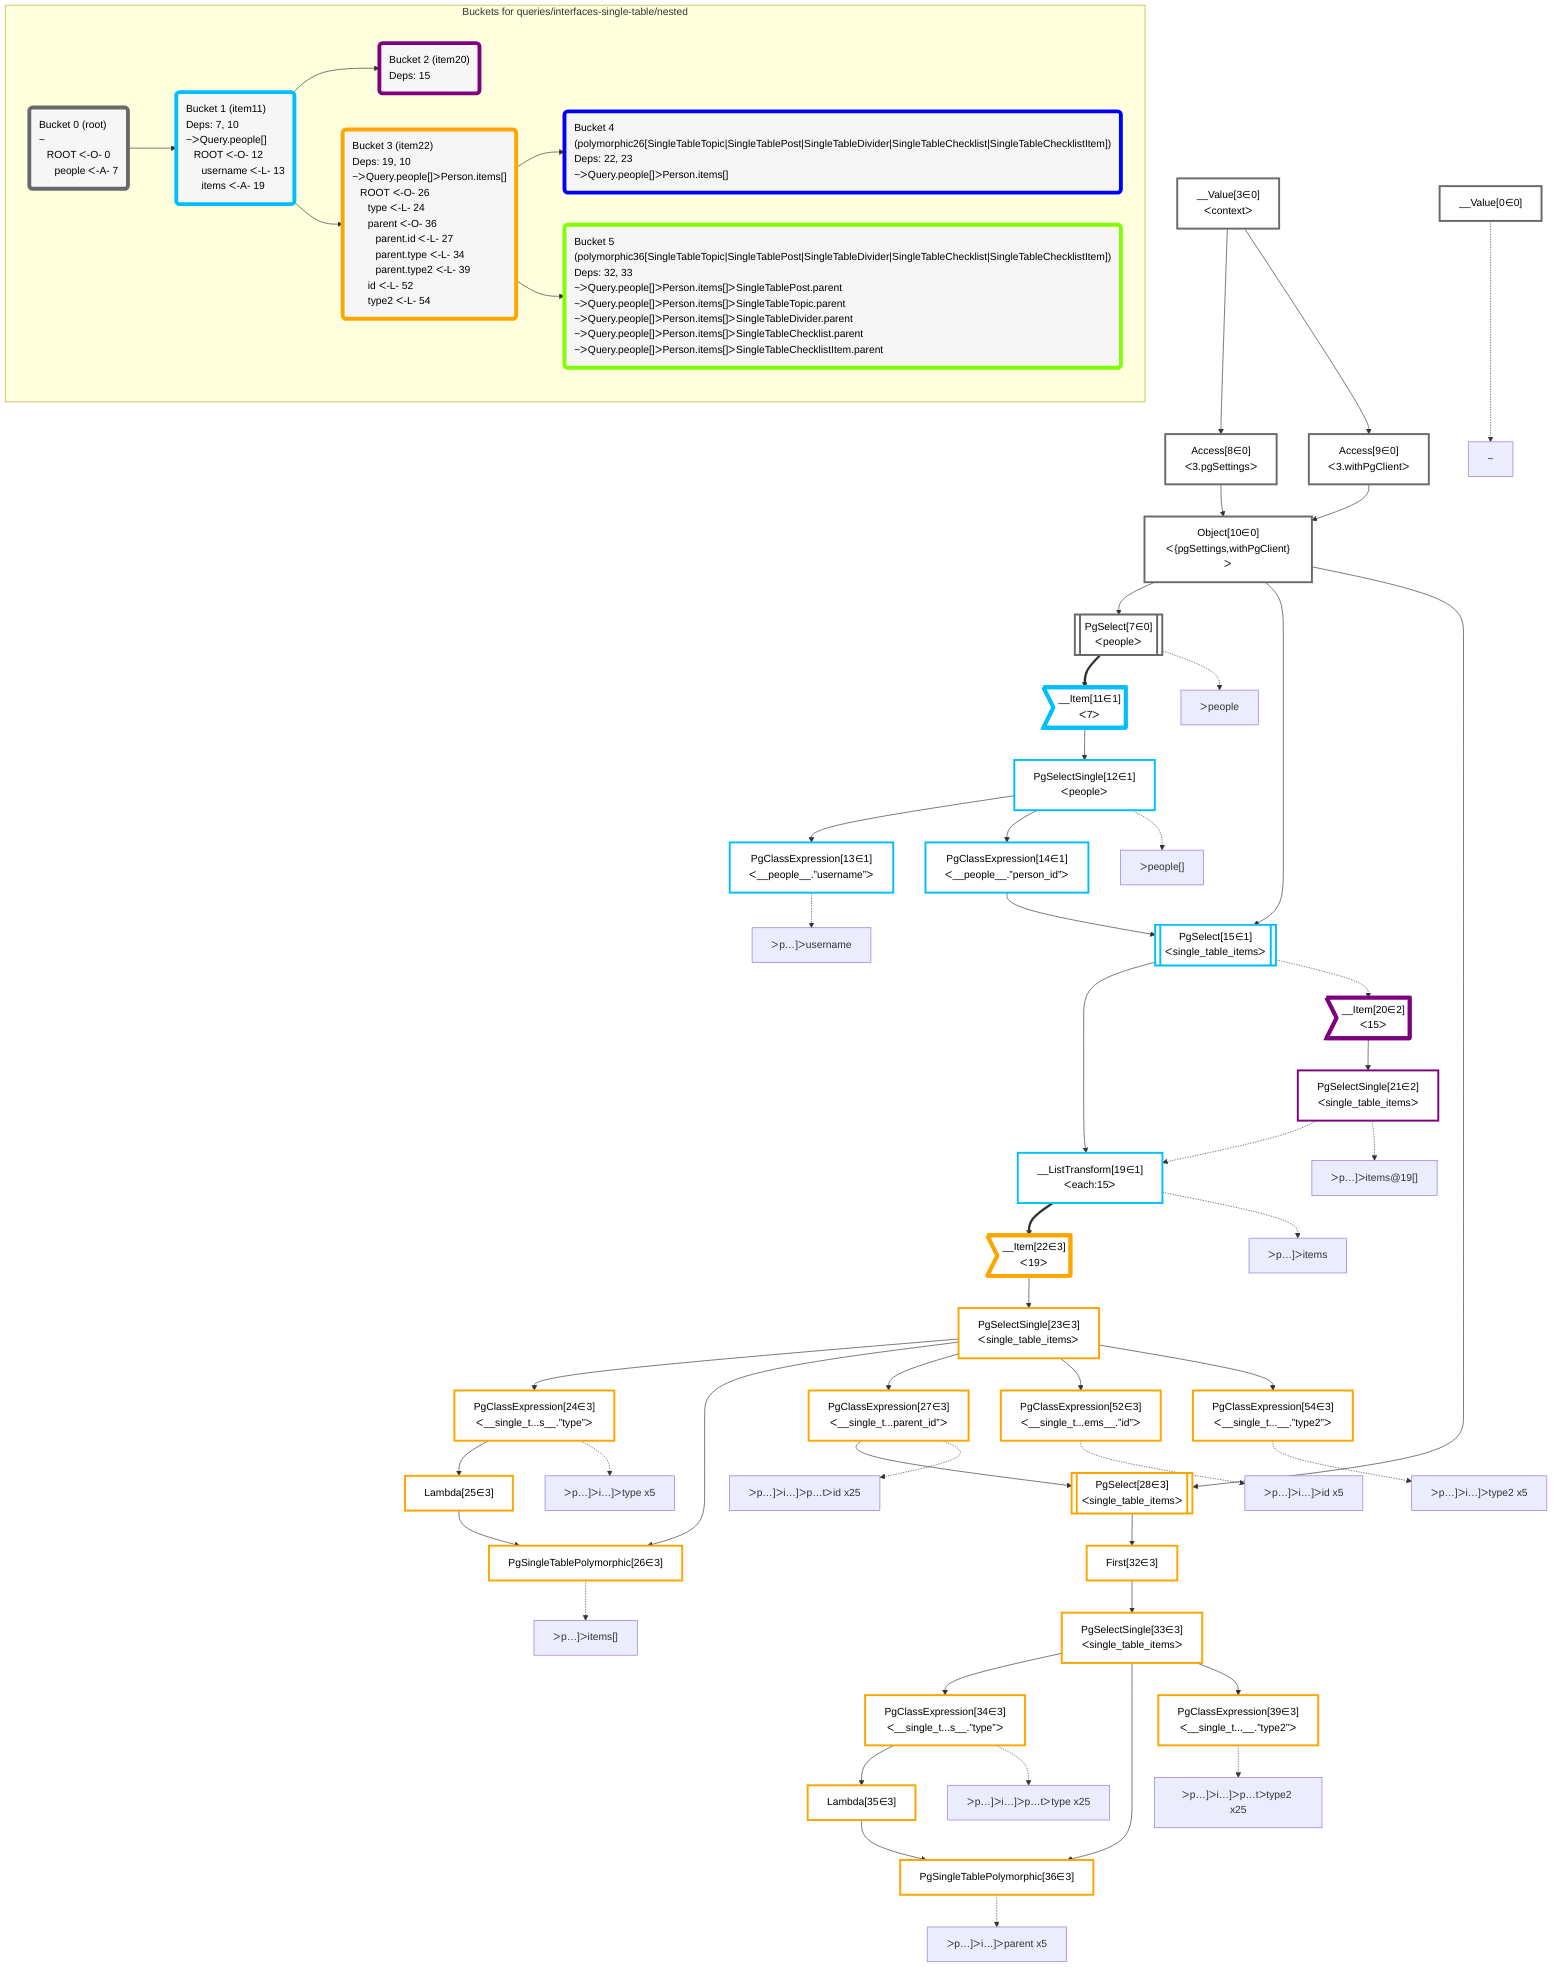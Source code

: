 graph TD
    classDef path fill:#eee,stroke:#000,color:#000
    classDef plan fill:#fff,stroke-width:3px,color:#000
    classDef itemplan fill:#fff,stroke-width:6px,color:#000
    classDef sideeffectplan fill:#f00,stroke-width:6px,color:#000
    classDef bucket fill:#f6f6f6,color:#000,stroke-width:6px,text-align:left


    %% define plans
    __Value0["__Value[0∈0]"]:::plan
    __Value3["__Value[3∈0]<br />ᐸcontextᐳ"]:::plan
    Access8["Access[8∈0]<br />ᐸ3.pgSettingsᐳ"]:::plan
    Access9["Access[9∈0]<br />ᐸ3.withPgClientᐳ"]:::plan
    Object10["Object[10∈0]<br />ᐸ{pgSettings,withPgClient}ᐳ"]:::plan
    PgSelect7[["PgSelect[7∈0]<br />ᐸpeopleᐳ"]]:::plan
    __Item11>"__Item[11∈1]<br />ᐸ7ᐳ"]:::itemplan
    PgSelectSingle12["PgSelectSingle[12∈1]<br />ᐸpeopleᐳ"]:::plan
    PgClassExpression13["PgClassExpression[13∈1]<br />ᐸ__people__.”username”ᐳ"]:::plan
    PgClassExpression14["PgClassExpression[14∈1]<br />ᐸ__people__.”person_id”ᐳ"]:::plan
    PgSelect15[["PgSelect[15∈1]<br />ᐸsingle_table_itemsᐳ"]]:::plan
    __ListTransform19["__ListTransform[19∈1]<br />ᐸeach:15ᐳ"]:::plan
    __Item20>"__Item[20∈2]<br />ᐸ15ᐳ"]:::itemplan
    PgSelectSingle21["PgSelectSingle[21∈2]<br />ᐸsingle_table_itemsᐳ"]:::plan
    __Item22>"__Item[22∈3]<br />ᐸ19ᐳ"]:::itemplan
    PgSelectSingle23["PgSelectSingle[23∈3]<br />ᐸsingle_table_itemsᐳ"]:::plan
    PgClassExpression24["PgClassExpression[24∈3]<br />ᐸ__single_t...s__.”type”ᐳ"]:::plan
    Lambda25["Lambda[25∈3]"]:::plan
    PgSingleTablePolymorphic26["PgSingleTablePolymorphic[26∈3]"]:::plan
    PgClassExpression27["PgClassExpression[27∈3]<br />ᐸ__single_t...parent_id”ᐳ"]:::plan
    PgSelect28[["PgSelect[28∈3]<br />ᐸsingle_table_itemsᐳ"]]:::plan
    First32["First[32∈3]"]:::plan
    PgSelectSingle33["PgSelectSingle[33∈3]<br />ᐸsingle_table_itemsᐳ"]:::plan
    PgClassExpression34["PgClassExpression[34∈3]<br />ᐸ__single_t...s__.”type”ᐳ"]:::plan
    Lambda35["Lambda[35∈3]"]:::plan
    PgSingleTablePolymorphic36["PgSingleTablePolymorphic[36∈3]"]:::plan
    PgClassExpression39["PgClassExpression[39∈3]<br />ᐸ__single_t...__.”type2”ᐳ"]:::plan
    PgClassExpression52["PgClassExpression[52∈3]<br />ᐸ__single_t...ems__.”id”ᐳ"]:::plan
    PgClassExpression54["PgClassExpression[54∈3]<br />ᐸ__single_t...__.”type2”ᐳ"]:::plan

    %% plan dependencies
    __Value3 --> Access8
    __Value3 --> Access9
    Access8 & Access9 --> Object10
    Object10 --> PgSelect7
    PgSelect7 ==> __Item11
    __Item11 --> PgSelectSingle12
    PgSelectSingle12 --> PgClassExpression13
    PgSelectSingle12 --> PgClassExpression14
    Object10 & PgClassExpression14 --> PgSelect15
    PgSelect15 --> __ListTransform19
    PgSelectSingle21 -.-> __ListTransform19
    PgSelect15 -.-> __Item20
    __Item20 --> PgSelectSingle21
    __ListTransform19 ==> __Item22
    __Item22 --> PgSelectSingle23
    PgSelectSingle23 --> PgClassExpression24
    PgClassExpression24 --> Lambda25
    Lambda25 & PgSelectSingle23 --> PgSingleTablePolymorphic26
    PgSelectSingle23 --> PgClassExpression27
    Object10 & PgClassExpression27 --> PgSelect28
    PgSelect28 --> First32
    First32 --> PgSelectSingle33
    PgSelectSingle33 --> PgClassExpression34
    PgClassExpression34 --> Lambda35
    Lambda35 & PgSelectSingle33 --> PgSingleTablePolymorphic36
    PgSelectSingle33 --> PgClassExpression39
    PgSelectSingle23 --> PgClassExpression52
    PgSelectSingle23 --> PgClassExpression54

    %% plan-to-path relationships
    P0["~"]
    __Value0 -.-> P0
    P7["ᐳpeople"]
    PgSelect7 -.-> P7
    P12["ᐳpeople[]"]
    PgSelectSingle12 -.-> P12
    P13["ᐳp…]ᐳusername"]
    PgClassExpression13 -.-> P13
    P19["ᐳp…]ᐳitems"]
    __ListTransform19 -.-> P19
    P21["ᐳp…]ᐳitems@19[]"]
    PgSelectSingle21 -.-> P21
    P24["ᐳp…]ᐳi…]ᐳtype x5"]
    PgClassExpression24 -.-> P24
    P26["ᐳp…]ᐳitems[]"]
    PgSingleTablePolymorphic26 -.-> P26
    P27["ᐳp…]ᐳi…]ᐳp…tᐳid x25"]
    PgClassExpression27 -.-> P27
    P34["ᐳp…]ᐳi…]ᐳp…tᐳtype x25"]
    PgClassExpression34 -.-> P34
    P36["ᐳp…]ᐳi…]ᐳparent x5"]
    PgSingleTablePolymorphic36 -.-> P36
    P39["ᐳp…]ᐳi…]ᐳp…tᐳtype2 x25"]
    PgClassExpression39 -.-> P39
    P52["ᐳp…]ᐳi…]ᐳid x5"]
    PgClassExpression52 -.-> P52
    P54["ᐳp…]ᐳi…]ᐳtype2 x5"]
    PgClassExpression54 -.-> P54

    subgraph "Buckets for queries/interfaces-single-table/nested"
    Bucket0("Bucket 0 (root)<br />~<br />⠀ROOT ᐸ-O- 0<br />⠀⠀people ᐸ-A- 7"):::bucket
    classDef bucket0 stroke:#696969
    class Bucket0,__Value0,__Value3,PgSelect7,Access8,Access9,Object10 bucket0
    Bucket1("Bucket 1 (item11)<br />Deps: 7, 10<br />~ᐳQuery.people[]<br />⠀ROOT ᐸ-O- 12<br />⠀⠀username ᐸ-L- 13<br />⠀⠀items ᐸ-A- 19"):::bucket
    classDef bucket1 stroke:#00bfff
    class Bucket1,__Item11,PgSelectSingle12,PgClassExpression13,PgClassExpression14,PgSelect15,__ListTransform19 bucket1
    Bucket2("Bucket 2 (item20)<br />Deps: 15"):::bucket
    classDef bucket2 stroke:#7f007f
    class Bucket2,__Item20,PgSelectSingle21 bucket2
    Bucket3("Bucket 3 (item22)<br />Deps: 19, 10<br />~ᐳQuery.people[]ᐳPerson.items[]<br />⠀ROOT ᐸ-O- 26<br />⠀⠀type ᐸ-L- 24<br />⠀⠀parent ᐸ-O- 36<br />⠀⠀⠀parent.id ᐸ-L- 27<br />⠀⠀⠀parent.type ᐸ-L- 34<br />⠀⠀⠀parent.type2 ᐸ-L- 39<br />⠀⠀id ᐸ-L- 52<br />⠀⠀type2 ᐸ-L- 54"):::bucket
    classDef bucket3 stroke:#ffa500
    class Bucket3,__Item22,PgSelectSingle23,PgClassExpression24,Lambda25,PgSingleTablePolymorphic26,PgClassExpression27,PgSelect28,First32,PgSelectSingle33,PgClassExpression34,Lambda35,PgSingleTablePolymorphic36,PgClassExpression39,PgClassExpression52,PgClassExpression54 bucket3
    Bucket4("Bucket 4 (polymorphic26[SingleTableTopic|SingleTablePost|SingleTableDivider|SingleTableChecklist|SingleTableChecklistItem])<br />Deps: 22, 23<br />~ᐳQuery.people[]ᐳPerson.items[]"):::bucket
    classDef bucket4 stroke:#0000ff
    class Bucket4 bucket4
    Bucket5("Bucket 5 (polymorphic36[SingleTableTopic|SingleTablePost|SingleTableDivider|SingleTableChecklist|SingleTableChecklistItem])<br />Deps: 32, 33<br />~ᐳQuery.people[]ᐳPerson.items[]ᐳSingleTablePost.parent<br />~ᐳQuery.people[]ᐳPerson.items[]ᐳSingleTableTopic.parent<br />~ᐳQuery.people[]ᐳPerson.items[]ᐳSingleTableDivider.parent<br />~ᐳQuery.people[]ᐳPerson.items[]ᐳSingleTableChecklist.parent<br />~ᐳQuery.people[]ᐳPerson.items[]ᐳSingleTableChecklistItem.parent"):::bucket
    classDef bucket5 stroke:#7fff00
    class Bucket5 bucket5
    Bucket0 --> Bucket1
    Bucket1 --> Bucket2 & Bucket3
    Bucket3 --> Bucket4 & Bucket5
    end